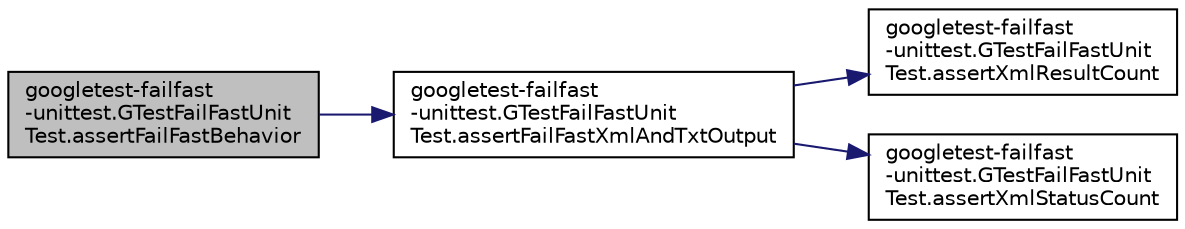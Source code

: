 digraph "googletest-failfast-unittest.GTestFailFastUnitTest.assertFailFastBehavior"
{
 // LATEX_PDF_SIZE
  edge [fontname="Helvetica",fontsize="10",labelfontname="Helvetica",labelfontsize="10"];
  node [fontname="Helvetica",fontsize="10",shape=record];
  rankdir="LR";
  Node1 [label="googletest-failfast\l-unittest.GTestFailFastUnit\lTest.assertFailFastBehavior",height=0.2,width=0.4,color="black", fillcolor="grey75", style="filled", fontcolor="black",tooltip=" "];
  Node1 -> Node2 [color="midnightblue",fontsize="10",style="solid",fontname="Helvetica"];
  Node2 [label="googletest-failfast\l-unittest.GTestFailFastUnit\lTest.assertFailFastXmlAndTxtOutput",height=0.2,width=0.4,color="black", fillcolor="white", style="filled",URL="$classgoogletest-failfast-unittest_1_1_g_test_fail_fast_unit_test.html#a752c45c96a6daa7efc47edb1f494b400",tooltip=" "];
  Node2 -> Node3 [color="midnightblue",fontsize="10",style="solid",fontname="Helvetica"];
  Node3 [label="googletest-failfast\l-unittest.GTestFailFastUnit\lTest.assertXmlResultCount",height=0.2,width=0.4,color="black", fillcolor="white", style="filled",URL="$classgoogletest-failfast-unittest_1_1_g_test_fail_fast_unit_test.html#a9e253ee370a45c0fd976f1618bccab75",tooltip=" "];
  Node2 -> Node4 [color="midnightblue",fontsize="10",style="solid",fontname="Helvetica"];
  Node4 [label="googletest-failfast\l-unittest.GTestFailFastUnit\lTest.assertXmlStatusCount",height=0.2,width=0.4,color="black", fillcolor="white", style="filled",URL="$classgoogletest-failfast-unittest_1_1_g_test_fail_fast_unit_test.html#acbfb5e6a69ab38fb0fb05166f736d6d9",tooltip=" "];
}
